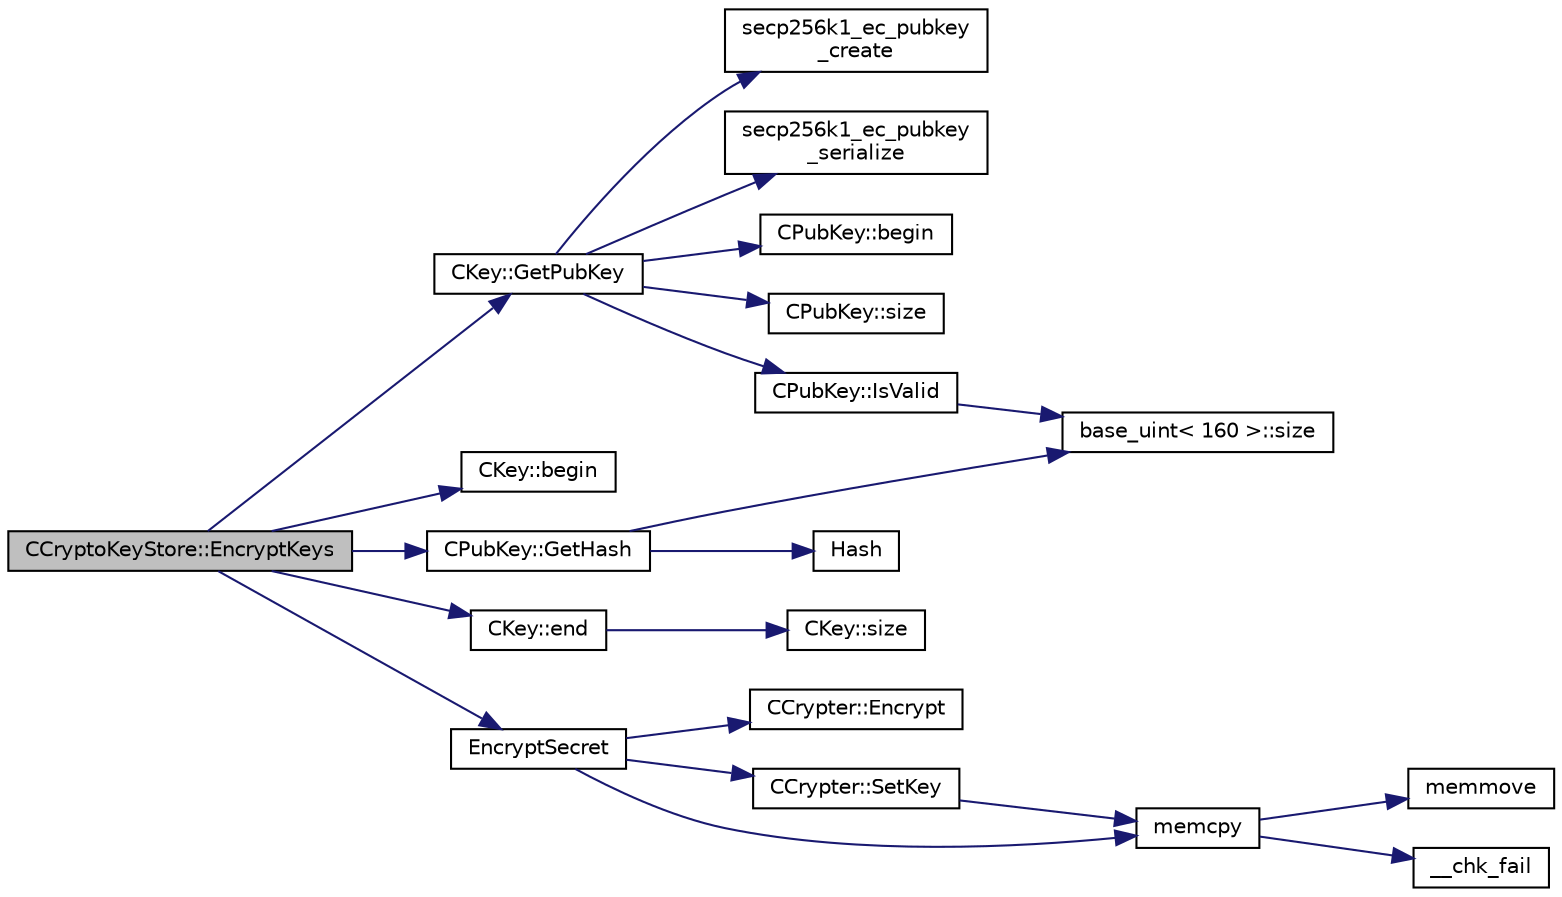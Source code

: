 digraph "CCryptoKeyStore::EncryptKeys"
{
  edge [fontname="Helvetica",fontsize="10",labelfontname="Helvetica",labelfontsize="10"];
  node [fontname="Helvetica",fontsize="10",shape=record];
  rankdir="LR";
  Node31 [label="CCryptoKeyStore::EncryptKeys",height=0.2,width=0.4,color="black", fillcolor="grey75", style="filled", fontcolor="black"];
  Node31 -> Node32 [color="midnightblue",fontsize="10",style="solid",fontname="Helvetica"];
  Node32 [label="CKey::GetPubKey",height=0.2,width=0.4,color="black", fillcolor="white", style="filled",URL="$d2/d63/class_c_key.html#aa1085c59603a62db6ec776300f250337"];
  Node32 -> Node33 [color="midnightblue",fontsize="10",style="solid",fontname="Helvetica"];
  Node33 [label="secp256k1_ec_pubkey\l_create",height=0.2,width=0.4,color="black", fillcolor="white", style="filled",URL="$d7/dd3/secp256k1_8h.html#a7438071aa8a6dc4697abe4f4659f2161",tooltip="Compute the public key for a secret key. "];
  Node32 -> Node34 [color="midnightblue",fontsize="10",style="solid",fontname="Helvetica"];
  Node34 [label="secp256k1_ec_pubkey\l_serialize",height=0.2,width=0.4,color="black", fillcolor="white", style="filled",URL="$d7/dd3/secp256k1_8h.html#a34977bf00322e510e881160c421836d7",tooltip="Serialize a pubkey object into a serialized byte sequence. "];
  Node32 -> Node35 [color="midnightblue",fontsize="10",style="solid",fontname="Helvetica"];
  Node35 [label="CPubKey::begin",height=0.2,width=0.4,color="black", fillcolor="white", style="filled",URL="$da/d4e/class_c_pub_key.html#a859ab9909d68092d6d4fc739237ab358"];
  Node32 -> Node36 [color="midnightblue",fontsize="10",style="solid",fontname="Helvetica"];
  Node36 [label="CPubKey::size",height=0.2,width=0.4,color="black", fillcolor="white", style="filled",URL="$da/d4e/class_c_pub_key.html#a6bb28fcf0a5f799c69f5b7269363b309"];
  Node32 -> Node37 [color="midnightblue",fontsize="10",style="solid",fontname="Helvetica"];
  Node37 [label="CPubKey::IsValid",height=0.2,width=0.4,color="black", fillcolor="white", style="filled",URL="$da/d4e/class_c_pub_key.html#a4fa94293cf8577fd039b9a133f6c7f30"];
  Node37 -> Node38 [color="midnightblue",fontsize="10",style="solid",fontname="Helvetica"];
  Node38 [label="base_uint\< 160 \>::size",height=0.2,width=0.4,color="black", fillcolor="white", style="filled",URL="$da/df7/classbase__uint.html#a1f49b034e686269601ea89b0319b8004"];
  Node31 -> Node39 [color="midnightblue",fontsize="10",style="solid",fontname="Helvetica"];
  Node39 [label="CKey::begin",height=0.2,width=0.4,color="black", fillcolor="white", style="filled",URL="$d2/d63/class_c_key.html#ab8dee0ad9d933304a22284ee40040847"];
  Node31 -> Node40 [color="midnightblue",fontsize="10",style="solid",fontname="Helvetica"];
  Node40 [label="CKey::end",height=0.2,width=0.4,color="black", fillcolor="white", style="filled",URL="$d2/d63/class_c_key.html#a41c700c4a732672e4b7cc60d811dbf41"];
  Node40 -> Node41 [color="midnightblue",fontsize="10",style="solid",fontname="Helvetica"];
  Node41 [label="CKey::size",height=0.2,width=0.4,color="black", fillcolor="white", style="filled",URL="$d2/d63/class_c_key.html#a468a9a8cd148ab4a43e7d76bbdc78abe"];
  Node31 -> Node42 [color="midnightblue",fontsize="10",style="solid",fontname="Helvetica"];
  Node42 [label="EncryptSecret",height=0.2,width=0.4,color="black", fillcolor="white", style="filled",URL="$d3/d05/crypter_8cpp.html#a4fa4e3134d2b6e4913b9ce6369820697"];
  Node42 -> Node43 [color="midnightblue",fontsize="10",style="solid",fontname="Helvetica"];
  Node43 [label="memcpy",height=0.2,width=0.4,color="black", fillcolor="white", style="filled",URL="$d5/d9f/glibc__compat_8cpp.html#a0f46826ab0466591e136db24394923cf"];
  Node43 -> Node44 [color="midnightblue",fontsize="10",style="solid",fontname="Helvetica"];
  Node44 [label="memmove",height=0.2,width=0.4,color="black", fillcolor="white", style="filled",URL="$d5/d9f/glibc__compat_8cpp.html#a9778d49e9029dd75bc53ecbbf9f5e9a1"];
  Node43 -> Node45 [color="midnightblue",fontsize="10",style="solid",fontname="Helvetica"];
  Node45 [label="__chk_fail",height=0.2,width=0.4,color="black", fillcolor="white", style="filled",URL="$d5/d9f/glibc__compat_8cpp.html#a424ac71631da5ada2976630ff67051d1"];
  Node42 -> Node46 [color="midnightblue",fontsize="10",style="solid",fontname="Helvetica"];
  Node46 [label="CCrypter::SetKey",height=0.2,width=0.4,color="black", fillcolor="white", style="filled",URL="$d7/d89/class_c_crypter.html#a0d948dd4796e2420e1dd9c1ddbf7974e"];
  Node46 -> Node43 [color="midnightblue",fontsize="10",style="solid",fontname="Helvetica"];
  Node42 -> Node47 [color="midnightblue",fontsize="10",style="solid",fontname="Helvetica"];
  Node47 [label="CCrypter::Encrypt",height=0.2,width=0.4,color="black", fillcolor="white", style="filled",URL="$d7/d89/class_c_crypter.html#a124fcd3021569a660ce2daa3391c8ea4"];
  Node31 -> Node48 [color="midnightblue",fontsize="10",style="solid",fontname="Helvetica"];
  Node48 [label="CPubKey::GetHash",height=0.2,width=0.4,color="black", fillcolor="white", style="filled",URL="$da/d4e/class_c_pub_key.html#ab1aaa3f6085a3e9bc034d3e1269d870d"];
  Node48 -> Node49 [color="midnightblue",fontsize="10",style="solid",fontname="Helvetica"];
  Node49 [label="Hash",height=0.2,width=0.4,color="black", fillcolor="white", style="filled",URL="$db/dfb/hash_8h.html#ab3f6c437460137530d86e09c2c102e99"];
  Node48 -> Node38 [color="midnightblue",fontsize="10",style="solid",fontname="Helvetica"];
}
